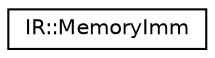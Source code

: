 digraph "Graphical Class Hierarchy"
{
  edge [fontname="Helvetica",fontsize="10",labelfontname="Helvetica",labelfontsize="10"];
  node [fontname="Helvetica",fontsize="10",shape=record];
  rankdir="LR";
  Node0 [label="IR::MemoryImm",height=0.2,width=0.4,color="black", fillcolor="white", style="filled",URL="$struct_i_r_1_1_memory_imm.html"];
}

